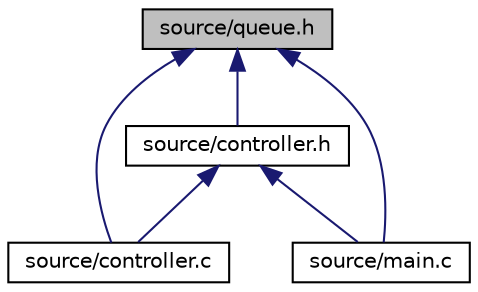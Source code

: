 digraph "source/queue.h"
{
 // LATEX_PDF_SIZE
  edge [fontname="Helvetica",fontsize="10",labelfontname="Helvetica",labelfontsize="10"];
  node [fontname="Helvetica",fontsize="10",shape=record];
  Node1 [label="source/queue.h",height=0.2,width=0.4,color="black", fillcolor="grey75", style="filled", fontcolor="black",tooltip="Order functions."];
  Node1 -> Node2 [dir="back",color="midnightblue",fontsize="10",style="solid",fontname="Helvetica"];
  Node2 [label="source/controller.c",height=0.2,width=0.4,color="black", fillcolor="white", style="filled",URL="$controller_8c.html",tooltip="Implementation file for state machine and state machine functions."];
  Node1 -> Node3 [dir="back",color="midnightblue",fontsize="10",style="solid",fontname="Helvetica"];
  Node3 [label="source/controller.h",height=0.2,width=0.4,color="black", fillcolor="white", style="filled",URL="$controller_8h.html",tooltip="State functions and state machine."];
  Node3 -> Node2 [dir="back",color="midnightblue",fontsize="10",style="solid",fontname="Helvetica"];
  Node3 -> Node4 [dir="back",color="midnightblue",fontsize="10",style="solid",fontname="Helvetica"];
  Node4 [label="source/main.c",height=0.2,width=0.4,color="black", fillcolor="white", style="filled",URL="$main_8c.html",tooltip="main file, sets current state to init state to initialize elevator at the beginning."];
  Node1 -> Node4 [dir="back",color="midnightblue",fontsize="10",style="solid",fontname="Helvetica"];
}
